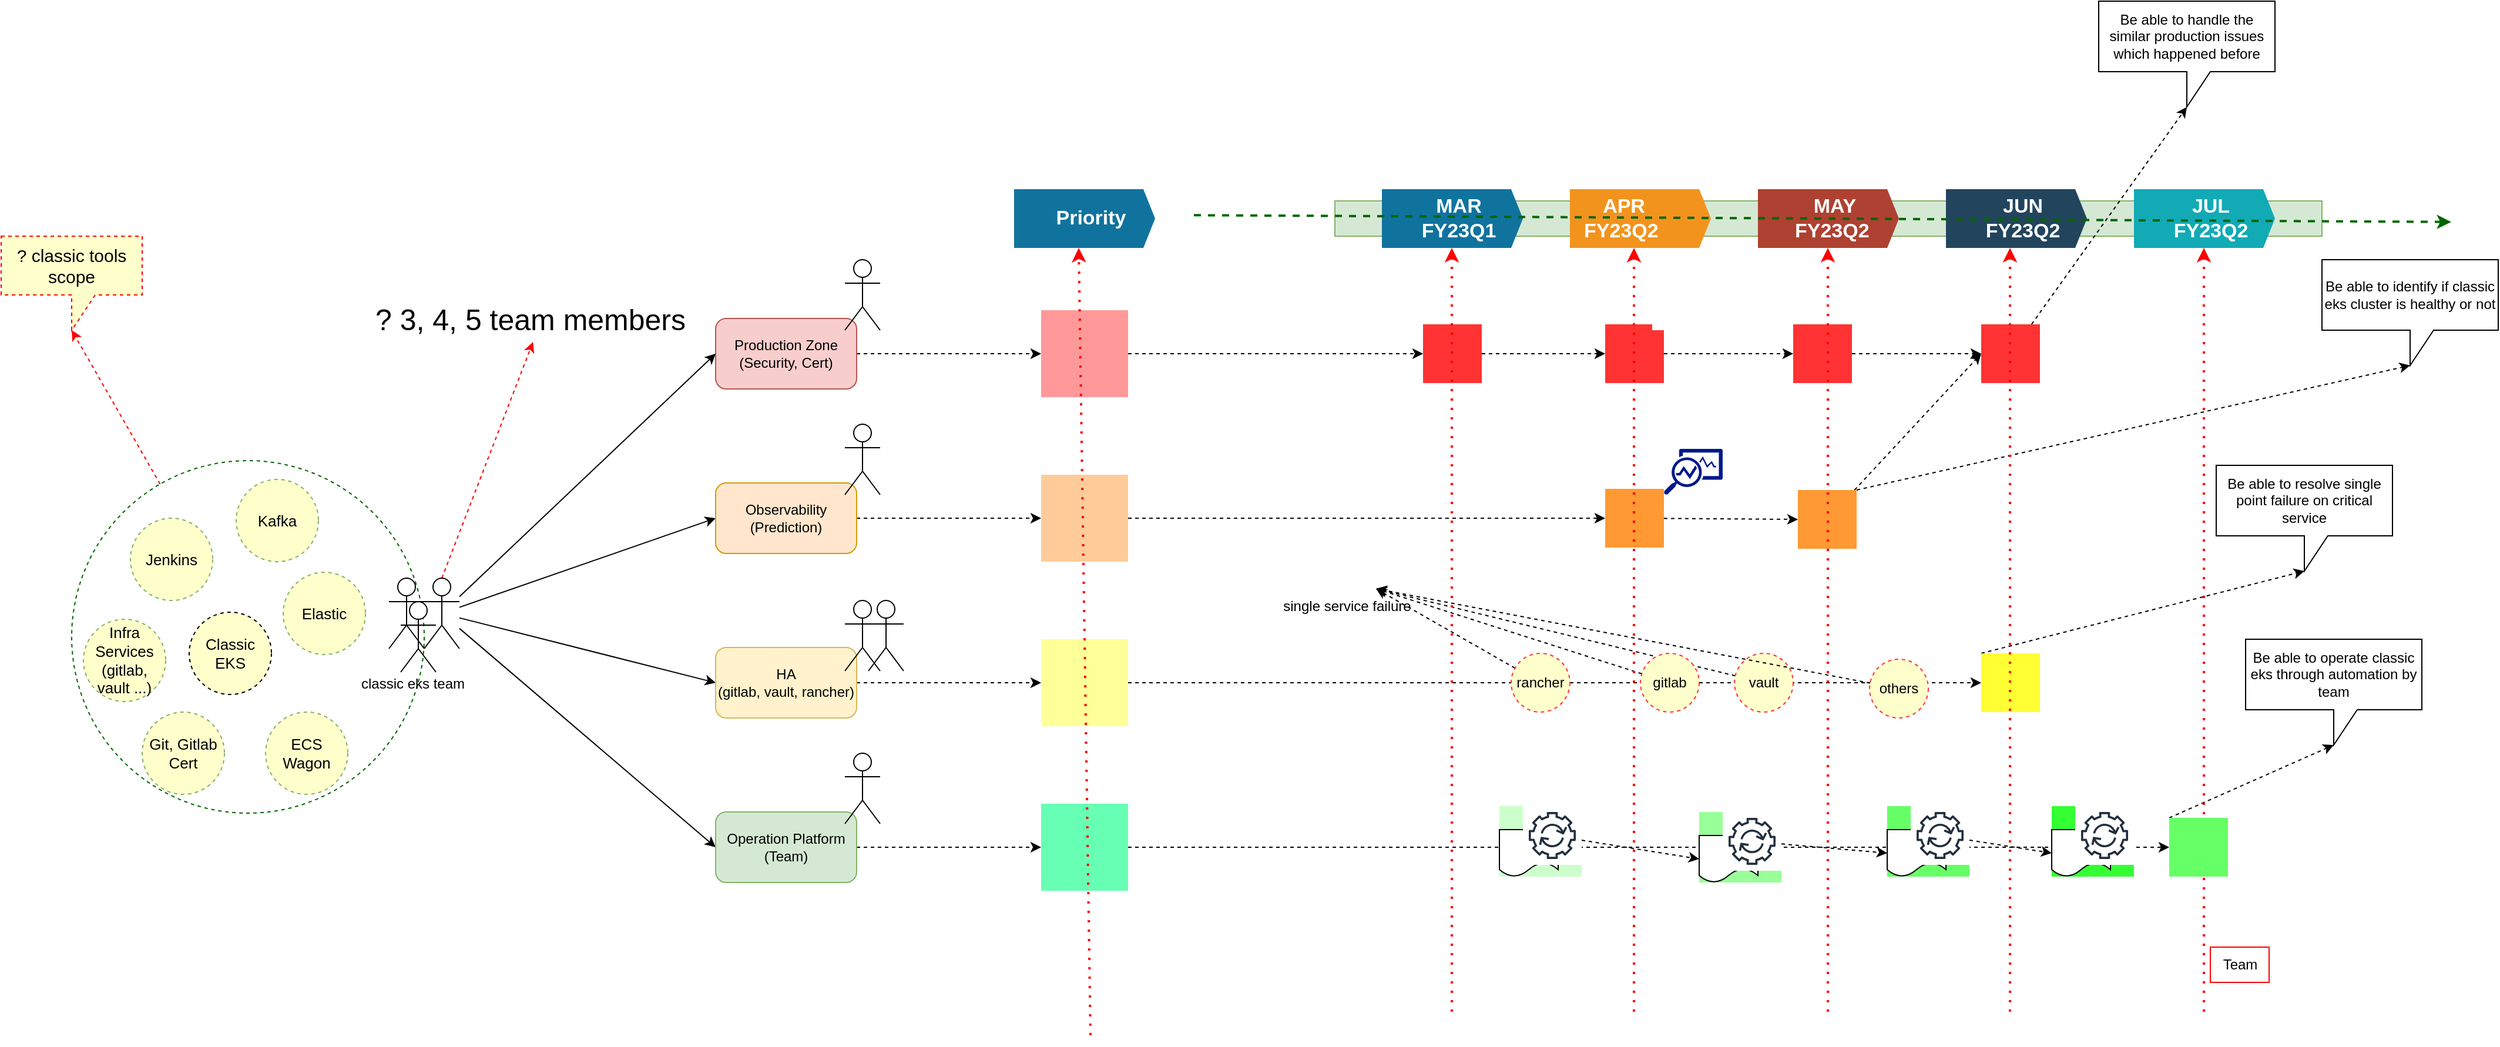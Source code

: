 <mxfile version="20.8.23" type="github">
  <diagram name="Page-1" id="vNDUmQ9X8iTSRwNMCsqz">
    <mxGraphModel dx="3349" dy="1131" grid="1" gridSize="10" guides="1" tooltips="1" connect="1" arrows="1" fold="1" page="1" pageScale="1" pageWidth="850" pageHeight="1100" math="0" shadow="0">
      <root>
        <mxCell id="0" />
        <mxCell id="1" parent="0" />
        <mxCell id="nDq_KjHqGvG9ko2mTiTP-172" style="edgeStyle=none;rounded=0;orthogonalLoop=1;jettySize=auto;html=1;entryX=0;entryY=0;entryDx=60;entryDy=80;entryPerimeter=0;dashed=1;strokeColor=#FF0000;strokeWidth=1;fontSize=15;startArrow=none;startFill=0;endArrow=classic;endFill=1;" edge="1" parent="1" source="nDq_KjHqGvG9ko2mTiTP-170" target="nDq_KjHqGvG9ko2mTiTP-171">
          <mxGeometry relative="1" as="geometry" />
        </mxCell>
        <mxCell id="nDq_KjHqGvG9ko2mTiTP-170" value="" style="ellipse;whiteSpace=wrap;html=1;aspect=fixed;dashed=1;fillStyle=auto;strokeColor=#006600;fontSize=15;fillColor=#FFFFFF;" vertex="1" parent="1">
          <mxGeometry x="-110" y="411" width="300" height="300" as="geometry" />
        </mxCell>
        <mxCell id="nDq_KjHqGvG9ko2mTiTP-20" style="edgeStyle=none;rounded=0;orthogonalLoop=1;jettySize=auto;html=1;entryX=0;entryY=0.5;entryDx=0;entryDy=0;dashed=1;" edge="1" parent="1" source="nDq_KjHqGvG9ko2mTiTP-1" target="nDq_KjHqGvG9ko2mTiTP-12">
          <mxGeometry relative="1" as="geometry" />
        </mxCell>
        <mxCell id="nDq_KjHqGvG9ko2mTiTP-1" value="Production Zone (Security, Cert)" style="rounded=1;whiteSpace=wrap;html=1;fillColor=#f8cecc;strokeColor=#b85450;" vertex="1" parent="1">
          <mxGeometry x="438" y="290" width="120" height="60" as="geometry" />
        </mxCell>
        <mxCell id="nDq_KjHqGvG9ko2mTiTP-157" style="edgeStyle=none;rounded=0;orthogonalLoop=1;jettySize=auto;html=1;entryX=0.509;entryY=1;entryDx=0;entryDy=0;entryPerimeter=0;dashed=1;strokeColor=#FF0000;strokeWidth=1;startArrow=none;startFill=0;endArrow=classic;endFill=1;exitX=0.5;exitY=0;exitDx=0;exitDy=0;exitPerimeter=0;" edge="1" parent="1" source="nDq_KjHqGvG9ko2mTiTP-4" target="nDq_KjHqGvG9ko2mTiTP-156">
          <mxGeometry relative="1" as="geometry" />
        </mxCell>
        <mxCell id="nDq_KjHqGvG9ko2mTiTP-2" value="" style="shape=umlActor;verticalLabelPosition=bottom;verticalAlign=top;html=1;outlineConnect=0;" vertex="1" parent="1">
          <mxGeometry x="160" y="511" width="30" height="60" as="geometry" />
        </mxCell>
        <mxCell id="nDq_KjHqGvG9ko2mTiTP-3" value="" style="shape=umlActor;verticalLabelPosition=bottom;verticalAlign=top;html=1;outlineConnect=0;" vertex="1" parent="1">
          <mxGeometry x="170" y="531" width="30" height="60" as="geometry" />
        </mxCell>
        <mxCell id="nDq_KjHqGvG9ko2mTiTP-13" style="rounded=0;orthogonalLoop=1;jettySize=auto;html=1;entryX=0;entryY=0.5;entryDx=0;entryDy=0;" edge="1" parent="1" source="nDq_KjHqGvG9ko2mTiTP-4" target="nDq_KjHqGvG9ko2mTiTP-1">
          <mxGeometry relative="1" as="geometry" />
        </mxCell>
        <mxCell id="nDq_KjHqGvG9ko2mTiTP-14" style="edgeStyle=none;rounded=0;orthogonalLoop=1;jettySize=auto;html=1;entryX=0;entryY=0.5;entryDx=0;entryDy=0;" edge="1" parent="1" source="nDq_KjHqGvG9ko2mTiTP-4" target="nDq_KjHqGvG9ko2mTiTP-7">
          <mxGeometry relative="1" as="geometry" />
        </mxCell>
        <mxCell id="nDq_KjHqGvG9ko2mTiTP-15" style="edgeStyle=none;rounded=0;orthogonalLoop=1;jettySize=auto;html=1;entryX=0;entryY=0.5;entryDx=0;entryDy=0;" edge="1" parent="1" source="nDq_KjHqGvG9ko2mTiTP-4" target="nDq_KjHqGvG9ko2mTiTP-5">
          <mxGeometry relative="1" as="geometry" />
        </mxCell>
        <mxCell id="nDq_KjHqGvG9ko2mTiTP-16" style="edgeStyle=none;rounded=0;orthogonalLoop=1;jettySize=auto;html=1;entryX=0;entryY=0.5;entryDx=0;entryDy=0;" edge="1" parent="1" source="nDq_KjHqGvG9ko2mTiTP-4" target="nDq_KjHqGvG9ko2mTiTP-6">
          <mxGeometry relative="1" as="geometry" />
        </mxCell>
        <mxCell id="nDq_KjHqGvG9ko2mTiTP-4" value="" style="shape=umlActor;verticalLabelPosition=bottom;verticalAlign=top;html=1;outlineConnect=0;" vertex="1" parent="1">
          <mxGeometry x="190" y="511" width="30" height="60" as="geometry" />
        </mxCell>
        <mxCell id="nDq_KjHqGvG9ko2mTiTP-18" style="edgeStyle=none;rounded=0;orthogonalLoop=1;jettySize=auto;html=1;dashed=1;" edge="1" parent="1" source="nDq_KjHqGvG9ko2mTiTP-5" target="nDq_KjHqGvG9ko2mTiTP-10">
          <mxGeometry relative="1" as="geometry" />
        </mxCell>
        <mxCell id="nDq_KjHqGvG9ko2mTiTP-5" value="HA &lt;br&gt;(gitlab, vault, rancher)" style="rounded=1;whiteSpace=wrap;html=1;fillColor=#fff2cc;strokeColor=#d6b656;" vertex="1" parent="1">
          <mxGeometry x="438" y="570" width="120" height="60" as="geometry" />
        </mxCell>
        <mxCell id="nDq_KjHqGvG9ko2mTiTP-17" style="edgeStyle=none;rounded=0;orthogonalLoop=1;jettySize=auto;html=1;entryX=0;entryY=0.5;entryDx=0;entryDy=0;dashed=1;" edge="1" parent="1" source="nDq_KjHqGvG9ko2mTiTP-6" target="nDq_KjHqGvG9ko2mTiTP-9">
          <mxGeometry relative="1" as="geometry" />
        </mxCell>
        <mxCell id="nDq_KjHqGvG9ko2mTiTP-6" value="Operation Platform&lt;br&gt;(Team)" style="rounded=1;whiteSpace=wrap;html=1;fillColor=#d5e8d4;strokeColor=#82b366;" vertex="1" parent="1">
          <mxGeometry x="438" y="710" width="120" height="60" as="geometry" />
        </mxCell>
        <mxCell id="nDq_KjHqGvG9ko2mTiTP-19" style="edgeStyle=none;rounded=0;orthogonalLoop=1;jettySize=auto;html=1;entryX=0;entryY=0.5;entryDx=0;entryDy=0;dashed=1;" edge="1" parent="1" source="nDq_KjHqGvG9ko2mTiTP-7" target="nDq_KjHqGvG9ko2mTiTP-11">
          <mxGeometry relative="1" as="geometry" />
        </mxCell>
        <mxCell id="nDq_KjHqGvG9ko2mTiTP-7" value="Observability (Prediction)" style="rounded=1;whiteSpace=wrap;html=1;fillColor=#ffe6cc;strokeColor=#d79b00;" vertex="1" parent="1">
          <mxGeometry x="438" y="430" width="120" height="60" as="geometry" />
        </mxCell>
        <mxCell id="nDq_KjHqGvG9ko2mTiTP-46" style="edgeStyle=none;rounded=0;orthogonalLoop=1;jettySize=auto;html=1;entryX=0;entryY=0.5;entryDx=0;entryDy=0;dashed=1;" edge="1" parent="1" source="nDq_KjHqGvG9ko2mTiTP-9" target="nDq_KjHqGvG9ko2mTiTP-42">
          <mxGeometry relative="1" as="geometry" />
        </mxCell>
        <mxCell id="nDq_KjHqGvG9ko2mTiTP-9" value="" style="shape=image;html=1;verticalAlign=top;verticalLabelPosition=bottom;labelBackgroundColor=#ffffff;imageAspect=0;aspect=fixed;image=https://cdn1.iconfinder.com/data/icons/iconoir-vol-3/24/priority-up-128.png;imageBackground=#66FFB3;fillStyle=auto;" vertex="1" parent="1">
          <mxGeometry x="715" y="703" width="74" height="74" as="geometry" />
        </mxCell>
        <mxCell id="nDq_KjHqGvG9ko2mTiTP-45" style="edgeStyle=none;rounded=0;orthogonalLoop=1;jettySize=auto;html=1;entryX=0;entryY=0.5;entryDx=0;entryDy=0;dashed=1;startArrow=none;" edge="1" parent="1" source="nDq_KjHqGvG9ko2mTiTP-138" target="nDq_KjHqGvG9ko2mTiTP-41">
          <mxGeometry relative="1" as="geometry" />
        </mxCell>
        <mxCell id="nDq_KjHqGvG9ko2mTiTP-10" value="" style="shape=image;html=1;verticalAlign=top;verticalLabelPosition=bottom;labelBackgroundColor=#ffffff;imageAspect=0;aspect=fixed;image=https://cdn1.iconfinder.com/data/icons/iconoir-vol-3/24/priority-up-128.png;imageBackground=#FFFF99;" vertex="1" parent="1">
          <mxGeometry x="715" y="563" width="74" height="74" as="geometry" />
        </mxCell>
        <mxCell id="nDq_KjHqGvG9ko2mTiTP-44" style="edgeStyle=none;rounded=0;orthogonalLoop=1;jettySize=auto;html=1;entryX=0;entryY=0.5;entryDx=0;entryDy=0;dashed=1;" edge="1" parent="1" source="nDq_KjHqGvG9ko2mTiTP-11" target="nDq_KjHqGvG9ko2mTiTP-40">
          <mxGeometry relative="1" as="geometry" />
        </mxCell>
        <mxCell id="nDq_KjHqGvG9ko2mTiTP-11" value="" style="shape=image;html=1;verticalAlign=top;verticalLabelPosition=bottom;labelBackgroundColor=#ffffff;imageAspect=0;aspect=fixed;image=https://cdn1.iconfinder.com/data/icons/iconoir-vol-3/24/priority-up-128.png;imageBackground=#FFCC99;" vertex="1" parent="1">
          <mxGeometry x="715" y="423" width="74" height="74" as="geometry" />
        </mxCell>
        <mxCell id="nDq_KjHqGvG9ko2mTiTP-43" style="edgeStyle=none;rounded=0;orthogonalLoop=1;jettySize=auto;html=1;entryX=0;entryY=0.5;entryDx=0;entryDy=0;dashed=1;" edge="1" parent="1" source="nDq_KjHqGvG9ko2mTiTP-12" target="nDq_KjHqGvG9ko2mTiTP-38">
          <mxGeometry relative="1" as="geometry" />
        </mxCell>
        <mxCell id="nDq_KjHqGvG9ko2mTiTP-12" value="" style="shape=image;html=1;verticalAlign=top;verticalLabelPosition=bottom;labelBackgroundColor=#ffffff;imageAspect=0;aspect=fixed;image=https://cdn1.iconfinder.com/data/icons/iconoir-vol-3/24/priority-up-128.png;imageBackground=#FF9999;" vertex="1" parent="1">
          <mxGeometry x="715" y="283" width="74" height="74" as="geometry" />
        </mxCell>
        <mxCell id="nDq_KjHqGvG9ko2mTiTP-21" value="" style="fillColor=#d5e8d4;rounded=0;strokeColor=#82b366;fillStyle=auto;" vertex="1" parent="1">
          <mxGeometry x="965" y="190" width="840" height="30" as="geometry" />
        </mxCell>
        <mxCell id="nDq_KjHqGvG9ko2mTiTP-22" value="MAR&lt;br&gt;FY23Q1" style="shape=mxgraph.infographic.ribbonSimple;notch1=0;notch2=10;notch=0;html=1;fillColor=#10739E;strokeColor=none;shadow=0;fontSize=17;fontColor=#FFFFFF;align=center;spacingLeft=10;fontStyle=1;fillStyle=auto;" vertex="1" parent="1">
          <mxGeometry x="1005" y="180" width="120" height="50" as="geometry" />
        </mxCell>
        <mxCell id="nDq_KjHqGvG9ko2mTiTP-52" style="edgeStyle=none;rounded=0;orthogonalLoop=1;jettySize=auto;html=1;entryX=0;entryY=0;entryDx=75;entryDy=90;entryPerimeter=0;dashed=1;exitX=1;exitY=0;exitDx=0;exitDy=0;" edge="1" parent="1" source="nDq_KjHqGvG9ko2mTiTP-128" target="nDq_KjHqGvG9ko2mTiTP-49">
          <mxGeometry relative="1" as="geometry" />
        </mxCell>
        <mxCell id="nDq_KjHqGvG9ko2mTiTP-23" value="&lt;div style=&quot;text-align: center;&quot;&gt;&lt;span style=&quot;background-color: initial;&quot;&gt;APR&lt;/span&gt;&lt;/div&gt;FY23Q2&amp;nbsp;" style="shape=mxgraph.infographic.ribbonSimple;notch1=0;notch2=10;notch=0;html=1;fillColor=#F2931E;strokeColor=none;shadow=0;fontSize=17;fontColor=#FFFFFF;align=left;spacingLeft=10;fontStyle=1;fillStyle=auto;" vertex="1" parent="1">
          <mxGeometry x="1165" y="180" width="120" height="50" as="geometry" />
        </mxCell>
        <mxCell id="nDq_KjHqGvG9ko2mTiTP-24" value="MAY&lt;br&gt;FY23Q2&amp;nbsp;" style="shape=mxgraph.infographic.ribbonSimple;notch1=0;notch2=10;notch=0;html=1;fillColor=#AE4132;strokeColor=none;shadow=0;fontSize=17;fontColor=#FFFFFF;align=center;spacingLeft=10;fontStyle=1;fillStyle=auto;" vertex="1" parent="1">
          <mxGeometry x="1325" y="180" width="120" height="50" as="geometry" />
        </mxCell>
        <mxCell id="nDq_KjHqGvG9ko2mTiTP-53" style="edgeStyle=none;rounded=0;orthogonalLoop=1;jettySize=auto;html=1;entryX=0;entryY=0;entryDx=75;entryDy=90;entryPerimeter=0;dashed=1;exitX=0;exitY=0;exitDx=0;exitDy=0;" edge="1" parent="1" source="nDq_KjHqGvG9ko2mTiTP-41" target="nDq_KjHqGvG9ko2mTiTP-50">
          <mxGeometry relative="1" as="geometry" />
        </mxCell>
        <mxCell id="nDq_KjHqGvG9ko2mTiTP-25" value="JUN&lt;br&gt;FY23Q2" style="shape=mxgraph.infographic.ribbonSimple;notch1=0;notch2=10;notch=0;html=1;fillColor=#23445D;strokeColor=none;shadow=0;fontSize=17;fontColor=#FFFFFF;align=center;spacingLeft=10;fontStyle=1;fillStyle=auto;" vertex="1" parent="1">
          <mxGeometry x="1485" y="180" width="120" height="50" as="geometry" />
        </mxCell>
        <mxCell id="nDq_KjHqGvG9ko2mTiTP-54" style="edgeStyle=none;rounded=0;orthogonalLoop=1;jettySize=auto;html=1;entryX=0;entryY=0;entryDx=75;entryDy=90;entryPerimeter=0;dashed=1;exitX=0;exitY=0;exitDx=0;exitDy=0;" edge="1" parent="1" source="nDq_KjHqGvG9ko2mTiTP-42" target="nDq_KjHqGvG9ko2mTiTP-51">
          <mxGeometry relative="1" as="geometry" />
        </mxCell>
        <mxCell id="nDq_KjHqGvG9ko2mTiTP-26" value="JUL&lt;br&gt;FY23Q2" style="shape=mxgraph.infographic.ribbonSimple;notch1=0;notch2=10;notch=0;html=1;fillColor=#12AAB5;strokeColor=none;shadow=0;fontSize=17;fontColor=#FFFFFF;align=center;spacingLeft=10;fontStyle=1;fillStyle=auto;" vertex="1" parent="1">
          <mxGeometry x="1645" y="180" width="120" height="50" as="geometry" />
        </mxCell>
        <mxCell id="nDq_KjHqGvG9ko2mTiTP-37" value="" style="endArrow=classic;dashed=1;html=1;dashPattern=1 3;strokeWidth=2;rounded=0;strokeColor=#FF0000;endFill=1;" edge="1" parent="1">
          <mxGeometry width="50" height="50" relative="1" as="geometry">
            <mxPoint x="1704.5" y="880" as="sourcePoint" />
            <mxPoint x="1704.5" y="230" as="targetPoint" />
          </mxGeometry>
        </mxCell>
        <mxCell id="nDq_KjHqGvG9ko2mTiTP-82" style="edgeStyle=none;rounded=0;orthogonalLoop=1;jettySize=auto;html=1;entryX=0;entryY=0.5;entryDx=0;entryDy=0;dashed=1;" edge="1" parent="1" source="nDq_KjHqGvG9ko2mTiTP-38" target="nDq_KjHqGvG9ko2mTiTP-79">
          <mxGeometry relative="1" as="geometry" />
        </mxCell>
        <mxCell id="nDq_KjHqGvG9ko2mTiTP-38" value="" style="shape=image;html=1;verticalAlign=top;verticalLabelPosition=bottom;labelBackgroundColor=#ffffff;imageAspect=0;aspect=fixed;image=https://cdn4.iconfinder.com/data/icons/for-your-interface-free-samples/128/Pointer-128.png;fillStyle=auto;imageBackground=#FF3333;" vertex="1" parent="1">
          <mxGeometry x="1040" y="295" width="50" height="50" as="geometry" />
        </mxCell>
        <mxCell id="nDq_KjHqGvG9ko2mTiTP-129" style="edgeStyle=none;rounded=0;orthogonalLoop=1;jettySize=auto;html=1;entryX=0;entryY=0.5;entryDx=0;entryDy=0;dashed=1;strokeColor=#000000;strokeWidth=1;" edge="1" parent="1" source="nDq_KjHqGvG9ko2mTiTP-40" target="nDq_KjHqGvG9ko2mTiTP-128">
          <mxGeometry relative="1" as="geometry" />
        </mxCell>
        <mxCell id="nDq_KjHqGvG9ko2mTiTP-40" value="" style="shape=image;html=1;verticalAlign=top;verticalLabelPosition=bottom;labelBackgroundColor=#ffffff;imageAspect=0;aspect=fixed;image=https://cdn4.iconfinder.com/data/icons/for-your-interface-free-samples/128/Pointer-128.png;fillStyle=auto;imageBackground=#FF9933;" vertex="1" parent="1">
          <mxGeometry x="1195" y="435" width="50" height="50" as="geometry" />
        </mxCell>
        <mxCell id="nDq_KjHqGvG9ko2mTiTP-41" value="" style="shape=image;html=1;verticalAlign=top;verticalLabelPosition=bottom;labelBackgroundColor=#ffffff;imageAspect=0;aspect=fixed;image=https://cdn4.iconfinder.com/data/icons/for-your-interface-free-samples/128/Pointer-128.png;fillStyle=auto;imageBackground=#FFFF33;" vertex="1" parent="1">
          <mxGeometry x="1515" y="575" width="50" height="50" as="geometry" />
        </mxCell>
        <mxCell id="nDq_KjHqGvG9ko2mTiTP-42" value="" style="shape=image;html=1;verticalAlign=top;verticalLabelPosition=bottom;labelBackgroundColor=#ffffff;imageAspect=0;aspect=fixed;image=https://cdn4.iconfinder.com/data/icons/for-your-interface-free-samples/128/Pointer-128.png;fillStyle=auto;imageBackground=#66FF66;" vertex="1" parent="1">
          <mxGeometry x="1675" y="715" width="50" height="50" as="geometry" />
        </mxCell>
        <mxCell id="nDq_KjHqGvG9ko2mTiTP-47" value="&lt;span style=&quot;background-color: initial;&quot;&gt;Be able to handle the similar production issues which happened before&lt;/span&gt;" style="shape=callout;whiteSpace=wrap;html=1;perimeter=calloutPerimeter;fillStyle=auto;align=center;" vertex="1" parent="1">
          <mxGeometry x="1615" y="20" width="150" height="90" as="geometry" />
        </mxCell>
        <mxCell id="nDq_KjHqGvG9ko2mTiTP-49" value="&lt;span style=&quot;background-color: initial;&quot;&gt;Be able to identify if classic eks cluster is healthy or not&lt;/span&gt;" style="shape=callout;whiteSpace=wrap;html=1;perimeter=calloutPerimeter;fillStyle=auto;align=center;" vertex="1" parent="1">
          <mxGeometry x="1805" y="240" width="150" height="90" as="geometry" />
        </mxCell>
        <mxCell id="nDq_KjHqGvG9ko2mTiTP-50" value="&lt;span style=&quot;background-color: initial;&quot;&gt;Be able to resolve single point failure on critical service&lt;/span&gt;" style="shape=callout;whiteSpace=wrap;html=1;perimeter=calloutPerimeter;fillStyle=auto;align=center;" vertex="1" parent="1">
          <mxGeometry x="1715" y="415" width="150" height="90" as="geometry" />
        </mxCell>
        <mxCell id="nDq_KjHqGvG9ko2mTiTP-51" value="&lt;span style=&quot;background-color: initial;&quot;&gt;Be able to operate classic eks through automation by team&lt;/span&gt;" style="shape=callout;whiteSpace=wrap;html=1;perimeter=calloutPerimeter;fillStyle=auto;align=center;" vertex="1" parent="1">
          <mxGeometry x="1740" y="563" width="150" height="90" as="geometry" />
        </mxCell>
        <mxCell id="nDq_KjHqGvG9ko2mTiTP-55" value="" style="shape=umlActor;verticalLabelPosition=bottom;verticalAlign=top;html=1;outlineConnect=0;fillStyle=auto;" vertex="1" parent="1">
          <mxGeometry x="548" y="530" width="30" height="60" as="geometry" />
        </mxCell>
        <mxCell id="nDq_KjHqGvG9ko2mTiTP-56" value="" style="shape=umlActor;verticalLabelPosition=bottom;verticalAlign=top;html=1;outlineConnect=0;fillStyle=auto;" vertex="1" parent="1">
          <mxGeometry x="568" y="530" width="30" height="60" as="geometry" />
        </mxCell>
        <mxCell id="nDq_KjHqGvG9ko2mTiTP-57" value="" style="shape=umlActor;verticalLabelPosition=bottom;verticalAlign=top;html=1;outlineConnect=0;fillStyle=auto;" vertex="1" parent="1">
          <mxGeometry x="548" y="660" width="30" height="60" as="geometry" />
        </mxCell>
        <mxCell id="nDq_KjHqGvG9ko2mTiTP-58" value="" style="shape=umlActor;verticalLabelPosition=bottom;verticalAlign=top;html=1;outlineConnect=0;fillStyle=auto;" vertex="1" parent="1">
          <mxGeometry x="548" y="380" width="30" height="60" as="geometry" />
        </mxCell>
        <mxCell id="nDq_KjHqGvG9ko2mTiTP-59" value="" style="shape=umlActor;verticalLabelPosition=bottom;verticalAlign=top;html=1;outlineConnect=0;fillStyle=auto;" vertex="1" parent="1">
          <mxGeometry x="548" y="240" width="30" height="60" as="geometry" />
        </mxCell>
        <mxCell id="nDq_KjHqGvG9ko2mTiTP-60" value="classic eks team" style="text;html=1;align=center;verticalAlign=middle;resizable=0;points=[];autosize=1;strokeColor=none;fillColor=none;" vertex="1" parent="1">
          <mxGeometry x="125" y="586" width="110" height="30" as="geometry" />
        </mxCell>
        <mxCell id="nDq_KjHqGvG9ko2mTiTP-65" value="Team" style="text;html=1;align=center;verticalAlign=middle;resizable=0;points=[];autosize=1;strokeColor=#FF0000;fillColor=none;" vertex="1" parent="1">
          <mxGeometry x="1710" y="825" width="50" height="30" as="geometry" />
        </mxCell>
        <mxCell id="nDq_KjHqGvG9ko2mTiTP-77" value="" style="sketch=0;aspect=fixed;pointerEvents=1;shadow=0;dashed=0;html=1;strokeColor=none;labelPosition=center;verticalLabelPosition=bottom;verticalAlign=top;align=center;fillColor=#00188D;shape=mxgraph.mscae.enterprise.monitor_running_apps;fillStyle=auto;" vertex="1" parent="1">
          <mxGeometry x="1245" y="401" width="50" height="39" as="geometry" />
        </mxCell>
        <mxCell id="nDq_KjHqGvG9ko2mTiTP-78" value="" style="shape=image;html=1;verticalAlign=top;verticalLabelPosition=bottom;labelBackgroundColor=#ffffff;imageAspect=0;aspect=fixed;image=https://cdn0.iconfinder.com/data/icons/security-double-color-red-and-black-vol-1/52/extinguisher__fire__security__emergency__fighter-128.png;fillStyle=auto;" vertex="1" parent="1">
          <mxGeometry x="1395" y="260" width="50" height="50" as="geometry" />
        </mxCell>
        <mxCell id="nDq_KjHqGvG9ko2mTiTP-83" style="edgeStyle=none;rounded=0;orthogonalLoop=1;jettySize=auto;html=1;entryX=0;entryY=0.5;entryDx=0;entryDy=0;dashed=1;" edge="1" parent="1" source="nDq_KjHqGvG9ko2mTiTP-79" target="nDq_KjHqGvG9ko2mTiTP-81">
          <mxGeometry relative="1" as="geometry" />
        </mxCell>
        <mxCell id="nDq_KjHqGvG9ko2mTiTP-79" value="" style="shape=image;html=1;verticalAlign=top;verticalLabelPosition=bottom;labelBackgroundColor=#ffffff;imageAspect=0;aspect=fixed;image=https://cdn4.iconfinder.com/data/icons/for-your-interface-free-samples/128/Pointer-128.png;fillStyle=auto;imageBackground=#FF3333;" vertex="1" parent="1">
          <mxGeometry x="1195" y="295" width="50" height="50" as="geometry" />
        </mxCell>
        <mxCell id="nDq_KjHqGvG9ko2mTiTP-133" style="edgeStyle=none;rounded=0;orthogonalLoop=1;jettySize=auto;html=1;entryX=0;entryY=0.5;entryDx=0;entryDy=0;dashed=1;strokeColor=#000000;strokeWidth=1;" edge="1" parent="1" source="nDq_KjHqGvG9ko2mTiTP-81" target="nDq_KjHqGvG9ko2mTiTP-131">
          <mxGeometry relative="1" as="geometry" />
        </mxCell>
        <mxCell id="nDq_KjHqGvG9ko2mTiTP-81" value="" style="shape=image;html=1;verticalAlign=top;verticalLabelPosition=bottom;labelBackgroundColor=#ffffff;imageAspect=0;aspect=fixed;image=https://cdn4.iconfinder.com/data/icons/for-your-interface-free-samples/128/Pointer-128.png;fillStyle=auto;imageBackground=#FF3333;" vertex="1" parent="1">
          <mxGeometry x="1355" y="295" width="50" height="50" as="geometry" />
        </mxCell>
        <mxCell id="nDq_KjHqGvG9ko2mTiTP-84" value="" style="shape=image;html=1;verticalAlign=top;verticalLabelPosition=bottom;labelBackgroundColor=#ffffff;imageAspect=0;aspect=fixed;image=https://cdn0.iconfinder.com/data/icons/security-double-color-red-and-black-vol-1/52/extinguisher__fire__security__emergency__fighter-128.png;fillStyle=auto;imageBackground=default;" vertex="1" parent="1">
          <mxGeometry x="1235" y="250" width="50" height="50" as="geometry" />
        </mxCell>
        <mxCell id="nDq_KjHqGvG9ko2mTiTP-86" value="" style="shape=image;html=1;verticalAlign=top;verticalLabelPosition=bottom;labelBackgroundColor=#ffffff;imageAspect=0;aspect=fixed;image=https://cdn3.iconfinder.com/data/icons/geosm-e-commerce/48/logs-2-128.png;fillStyle=auto;" vertex="1" parent="1">
          <mxGeometry x="1075" y="260" width="50" height="50" as="geometry" />
        </mxCell>
        <mxCell id="nDq_KjHqGvG9ko2mTiTP-88" value="" style="shape=image;html=1;verticalAlign=top;verticalLabelPosition=bottom;labelBackgroundColor=#ffffff;imageAspect=0;aspect=fixed;image=https://cdn0.iconfinder.com/data/icons/gcons-2/32/balance-128.png;fillStyle=auto;" vertex="1" parent="1">
          <mxGeometry x="1565" y="540" width="50" height="50" as="geometry" />
        </mxCell>
        <mxCell id="nDq_KjHqGvG9ko2mTiTP-97" value="" style="group;fillColor=#CCFFCC;" vertex="1" connectable="0" parent="1">
          <mxGeometry x="1105" y="705" width="70" height="60" as="geometry" />
        </mxCell>
        <mxCell id="nDq_KjHqGvG9ko2mTiTP-91" value="" style="shape=document;whiteSpace=wrap;html=1;boundedLbl=1;fillStyle=auto;" vertex="1" parent="nDq_KjHqGvG9ko2mTiTP-97">
          <mxGeometry y="20" width="50" height="40" as="geometry" />
        </mxCell>
        <mxCell id="nDq_KjHqGvG9ko2mTiTP-96" value="" style="sketch=0;outlineConnect=0;fontColor=#232F3E;gradientColor=none;strokeColor=#232F3E;fillColor=#ffffff;dashed=0;verticalLabelPosition=bottom;verticalAlign=top;align=center;html=1;fontSize=12;fontStyle=0;aspect=fixed;shape=mxgraph.aws4.resourceIcon;resIcon=mxgraph.aws4.automation;fillStyle=auto;" vertex="1" parent="nDq_KjHqGvG9ko2mTiTP-97">
          <mxGeometry x="20" width="50" height="50" as="geometry" />
        </mxCell>
        <mxCell id="nDq_KjHqGvG9ko2mTiTP-98" value="" style="group;fillColor=#99FF99;" vertex="1" connectable="0" parent="1">
          <mxGeometry x="1275" y="710" width="70" height="60" as="geometry" />
        </mxCell>
        <mxCell id="nDq_KjHqGvG9ko2mTiTP-99" value="" style="shape=document;whiteSpace=wrap;html=1;boundedLbl=1;fillStyle=auto;" vertex="1" parent="nDq_KjHqGvG9ko2mTiTP-98">
          <mxGeometry y="20" width="50" height="40" as="geometry" />
        </mxCell>
        <mxCell id="nDq_KjHqGvG9ko2mTiTP-100" value="" style="sketch=0;outlineConnect=0;fontColor=#232F3E;gradientColor=none;strokeColor=#232F3E;fillColor=#ffffff;dashed=0;verticalLabelPosition=bottom;verticalAlign=top;align=center;html=1;fontSize=12;fontStyle=0;aspect=fixed;shape=mxgraph.aws4.resourceIcon;resIcon=mxgraph.aws4.automation;fillStyle=auto;" vertex="1" parent="nDq_KjHqGvG9ko2mTiTP-98">
          <mxGeometry x="20" width="50" height="50" as="geometry" />
        </mxCell>
        <mxCell id="nDq_KjHqGvG9ko2mTiTP-101" value="" style="group;fillColor=#66FF66;" vertex="1" connectable="0" parent="1">
          <mxGeometry x="1435" y="705" width="70" height="60" as="geometry" />
        </mxCell>
        <mxCell id="nDq_KjHqGvG9ko2mTiTP-102" value="" style="shape=document;whiteSpace=wrap;html=1;boundedLbl=1;fillStyle=auto;" vertex="1" parent="nDq_KjHqGvG9ko2mTiTP-101">
          <mxGeometry y="20" width="50" height="40" as="geometry" />
        </mxCell>
        <mxCell id="nDq_KjHqGvG9ko2mTiTP-103" value="" style="sketch=0;outlineConnect=0;fontColor=#232F3E;gradientColor=none;strokeColor=#232F3E;fillColor=#ffffff;dashed=0;verticalLabelPosition=bottom;verticalAlign=top;align=center;html=1;fontSize=12;fontStyle=0;aspect=fixed;shape=mxgraph.aws4.resourceIcon;resIcon=mxgraph.aws4.automation;fillStyle=auto;" vertex="1" parent="nDq_KjHqGvG9ko2mTiTP-101">
          <mxGeometry x="20" width="50" height="50" as="geometry" />
        </mxCell>
        <mxCell id="nDq_KjHqGvG9ko2mTiTP-104" value="" style="group;fillColor=#33FF33;" vertex="1" connectable="0" parent="1">
          <mxGeometry x="1575" y="705" width="70" height="60" as="geometry" />
        </mxCell>
        <mxCell id="nDq_KjHqGvG9ko2mTiTP-105" value="" style="shape=document;whiteSpace=wrap;html=1;boundedLbl=1;fillStyle=auto;" vertex="1" parent="nDq_KjHqGvG9ko2mTiTP-104">
          <mxGeometry y="20" width="50" height="40" as="geometry" />
        </mxCell>
        <mxCell id="nDq_KjHqGvG9ko2mTiTP-106" value="" style="sketch=0;outlineConnect=0;fontColor=#232F3E;gradientColor=none;strokeColor=#232F3E;fillColor=#ffffff;dashed=0;verticalLabelPosition=bottom;verticalAlign=top;align=center;html=1;fontSize=12;fontStyle=0;aspect=fixed;shape=mxgraph.aws4.resourceIcon;resIcon=mxgraph.aws4.automation;fillStyle=auto;" vertex="1" parent="nDq_KjHqGvG9ko2mTiTP-104">
          <mxGeometry x="20" width="50" height="50" as="geometry" />
        </mxCell>
        <mxCell id="nDq_KjHqGvG9ko2mTiTP-107" style="edgeStyle=none;rounded=0;orthogonalLoop=1;jettySize=auto;html=1;entryX=0;entryY=0.5;entryDx=0;entryDy=0;dashed=1;" edge="1" parent="1" source="nDq_KjHqGvG9ko2mTiTP-96" target="nDq_KjHqGvG9ko2mTiTP-99">
          <mxGeometry relative="1" as="geometry" />
        </mxCell>
        <mxCell id="nDq_KjHqGvG9ko2mTiTP-108" style="edgeStyle=none;rounded=0;orthogonalLoop=1;jettySize=auto;html=1;entryX=0;entryY=0.5;entryDx=0;entryDy=0;dashed=1;" edge="1" parent="1" source="nDq_KjHqGvG9ko2mTiTP-100" target="nDq_KjHqGvG9ko2mTiTP-102">
          <mxGeometry relative="1" as="geometry" />
        </mxCell>
        <mxCell id="nDq_KjHqGvG9ko2mTiTP-109" style="edgeStyle=none;rounded=0;orthogonalLoop=1;jettySize=auto;html=1;entryX=0;entryY=0.5;entryDx=0;entryDy=0;dashed=1;" edge="1" parent="1" source="nDq_KjHqGvG9ko2mTiTP-103" target="nDq_KjHqGvG9ko2mTiTP-105">
          <mxGeometry relative="1" as="geometry" />
        </mxCell>
        <mxCell id="nDq_KjHqGvG9ko2mTiTP-120" value="" style="shape=image;html=1;verticalAlign=top;verticalLabelPosition=bottom;labelBackgroundColor=#ffffff;imageAspect=0;aspect=fixed;image=https://cdn2.iconfinder.com/data/icons/web-development-and-studio/512/653_Company_employee_group_people_team-128.png;fillStyle=auto;fillColor=#00CC00;" vertex="1" parent="1">
          <mxGeometry x="1715" y="680" width="50" height="50" as="geometry" />
        </mxCell>
        <mxCell id="nDq_KjHqGvG9ko2mTiTP-122" value="" style="endArrow=classic;html=1;rounded=0;dashed=1;strokeColor=#006600;strokeWidth=2;" edge="1" parent="1">
          <mxGeometry relative="1" as="geometry">
            <mxPoint x="845" y="202.13" as="sourcePoint" />
            <mxPoint x="1915" y="207.88" as="targetPoint" />
          </mxGeometry>
        </mxCell>
        <mxCell id="nDq_KjHqGvG9ko2mTiTP-123" value="" style="edgeLabel;resizable=0;html=1;align=center;verticalAlign=middle;fillStyle=auto;fillColor=#00CC00;" connectable="0" vertex="1" parent="nDq_KjHqGvG9ko2mTiTP-122">
          <mxGeometry relative="1" as="geometry" />
        </mxCell>
        <mxCell id="nDq_KjHqGvG9ko2mTiTP-124" value="" style="edgeLabel;resizable=0;html=1;align=left;verticalAlign=bottom;fillStyle=auto;fillColor=#00CC00;" connectable="0" vertex="1" parent="nDq_KjHqGvG9ko2mTiTP-122">
          <mxGeometry x="-1" relative="1" as="geometry" />
        </mxCell>
        <mxCell id="nDq_KjHqGvG9ko2mTiTP-127" value="" style="shape=image;html=1;verticalAlign=top;verticalLabelPosition=bottom;labelBackgroundColor=#ffffff;imageAspect=0;aspect=fixed;image=https://cdn1.iconfinder.com/data/icons/ui-essential-17/32/UI_Essential_Outline_1_essential-app-ui-sound-speaker-128.png;fillStyle=auto;fillColor=#00CC00;" vertex="1" parent="1">
          <mxGeometry x="1395" y="395.5" width="50" height="50" as="geometry" />
        </mxCell>
        <mxCell id="nDq_KjHqGvG9ko2mTiTP-132" style="edgeStyle=none;rounded=0;orthogonalLoop=1;jettySize=auto;html=1;entryX=0;entryY=0.5;entryDx=0;entryDy=0;dashed=1;strokeColor=#000000;strokeWidth=1;" edge="1" parent="1" source="nDq_KjHqGvG9ko2mTiTP-128" target="nDq_KjHqGvG9ko2mTiTP-131">
          <mxGeometry relative="1" as="geometry" />
        </mxCell>
        <mxCell id="nDq_KjHqGvG9ko2mTiTP-128" value="" style="shape=image;html=1;verticalAlign=top;verticalLabelPosition=bottom;labelBackgroundColor=#ffffff;imageAspect=0;aspect=fixed;image=https://cdn4.iconfinder.com/data/icons/for-your-interface-free-samples/128/Pointer-128.png;fillStyle=auto;imageBackground=#FF9933;" vertex="1" parent="1">
          <mxGeometry x="1359" y="436" width="50" height="50" as="geometry" />
        </mxCell>
        <mxCell id="nDq_KjHqGvG9ko2mTiTP-130" value="" style="shape=image;html=1;verticalAlign=top;verticalLabelPosition=bottom;labelBackgroundColor=#ffffff;imageAspect=0;aspect=fixed;image=https://cdn2.iconfinder.com/data/icons/whcompare-servers-web-hosting/50/24-7-live-support-128.png;fillStyle=auto;fillColor=#00CC00;" vertex="1" parent="1">
          <mxGeometry x="1555" y="250" width="50" height="50" as="geometry" />
        </mxCell>
        <mxCell id="nDq_KjHqGvG9ko2mTiTP-134" style="edgeStyle=none;rounded=0;orthogonalLoop=1;jettySize=auto;html=1;entryX=0;entryY=0;entryDx=75;entryDy=90;entryPerimeter=0;dashed=1;strokeColor=#000000;strokeWidth=1;" edge="1" parent="1" source="nDq_KjHqGvG9ko2mTiTP-131" target="nDq_KjHqGvG9ko2mTiTP-47">
          <mxGeometry relative="1" as="geometry" />
        </mxCell>
        <mxCell id="nDq_KjHqGvG9ko2mTiTP-131" value="" style="shape=image;html=1;verticalAlign=top;verticalLabelPosition=bottom;labelBackgroundColor=#ffffff;imageAspect=0;aspect=fixed;image=https://cdn4.iconfinder.com/data/icons/for-your-interface-free-samples/128/Pointer-128.png;fillStyle=auto;imageBackground=#FF3333;" vertex="1" parent="1">
          <mxGeometry x="1515" y="295" width="50" height="50" as="geometry" />
        </mxCell>
        <mxCell id="nDq_KjHqGvG9ko2mTiTP-136" value="" style="shape=image;html=1;verticalAlign=top;verticalLabelPosition=bottom;labelBackgroundColor=#ffffff;imageAspect=0;aspect=fixed;image=https://cdn4.iconfinder.com/data/icons/christmas-2434/128/Artboard_42-128.png;fillStyle=auto;fillColor=#00CC00;" vertex="1" parent="1">
          <mxGeometry x="950" y="470" width="50" height="50" as="geometry" />
        </mxCell>
        <mxCell id="nDq_KjHqGvG9ko2mTiTP-146" style="edgeStyle=none;rounded=0;orthogonalLoop=1;jettySize=auto;html=1;entryX=1;entryY=1;entryDx=0;entryDy=0;dashed=1;strokeColor=#000000;strokeWidth=1;" edge="1" parent="1" source="nDq_KjHqGvG9ko2mTiTP-139" target="nDq_KjHqGvG9ko2mTiTP-136">
          <mxGeometry relative="1" as="geometry" />
        </mxCell>
        <mxCell id="nDq_KjHqGvG9ko2mTiTP-139" value="vault" style="ellipse;whiteSpace=wrap;html=1;aspect=fixed;fillStyle=auto;fillColor=#FFFFCC;strokeColor=#FF3333;dashed=1;" vertex="1" parent="1">
          <mxGeometry x="1305" y="575" width="50" height="50" as="geometry" />
        </mxCell>
        <mxCell id="nDq_KjHqGvG9ko2mTiTP-147" style="edgeStyle=none;rounded=0;orthogonalLoop=1;jettySize=auto;html=1;entryX=1;entryY=1;entryDx=0;entryDy=0;dashed=1;strokeColor=#000000;strokeWidth=1;" edge="1" parent="1" source="nDq_KjHqGvG9ko2mTiTP-141" target="nDq_KjHqGvG9ko2mTiTP-136">
          <mxGeometry relative="1" as="geometry" />
        </mxCell>
        <mxCell id="nDq_KjHqGvG9ko2mTiTP-141" value="others" style="ellipse;whiteSpace=wrap;html=1;aspect=fixed;fillStyle=auto;fillColor=#FFFFCC;strokeColor=#FF3333;dashed=1;" vertex="1" parent="1">
          <mxGeometry x="1420" y="580" width="50" height="50" as="geometry" />
        </mxCell>
        <mxCell id="nDq_KjHqGvG9ko2mTiTP-142" value="" style="edgeStyle=none;rounded=0;orthogonalLoop=1;jettySize=auto;html=1;entryX=0;entryY=0.5;entryDx=0;entryDy=0;dashed=1;endArrow=none;startArrow=none;" edge="1" parent="1" source="nDq_KjHqGvG9ko2mTiTP-137" target="nDq_KjHqGvG9ko2mTiTP-138">
          <mxGeometry relative="1" as="geometry">
            <mxPoint x="799" y="600" as="sourcePoint" />
            <mxPoint x="1515" y="600" as="targetPoint" />
          </mxGeometry>
        </mxCell>
        <mxCell id="nDq_KjHqGvG9ko2mTiTP-145" style="edgeStyle=none;rounded=0;orthogonalLoop=1;jettySize=auto;html=1;entryX=1;entryY=1;entryDx=0;entryDy=0;dashed=1;strokeColor=#000000;strokeWidth=1;" edge="1" parent="1" source="nDq_KjHqGvG9ko2mTiTP-138" target="nDq_KjHqGvG9ko2mTiTP-136">
          <mxGeometry relative="1" as="geometry" />
        </mxCell>
        <mxCell id="nDq_KjHqGvG9ko2mTiTP-138" value="gitlab" style="ellipse;whiteSpace=wrap;html=1;aspect=fixed;fillStyle=auto;fillColor=#FFFFCC;strokeColor=#FF3333;dashed=1;" vertex="1" parent="1">
          <mxGeometry x="1225" y="575" width="50" height="50" as="geometry" />
        </mxCell>
        <mxCell id="nDq_KjHqGvG9ko2mTiTP-143" value="" style="edgeStyle=none;rounded=0;orthogonalLoop=1;jettySize=auto;html=1;entryX=0;entryY=0.5;entryDx=0;entryDy=0;dashed=1;endArrow=none;" edge="1" parent="1" source="nDq_KjHqGvG9ko2mTiTP-10" target="nDq_KjHqGvG9ko2mTiTP-137">
          <mxGeometry relative="1" as="geometry">
            <mxPoint x="799" y="600" as="sourcePoint" />
            <mxPoint x="1225" y="595" as="targetPoint" />
          </mxGeometry>
        </mxCell>
        <mxCell id="nDq_KjHqGvG9ko2mTiTP-144" style="edgeStyle=none;rounded=0;orthogonalLoop=1;jettySize=auto;html=1;entryX=1;entryY=1;entryDx=0;entryDy=0;dashed=1;strokeColor=#000000;strokeWidth=1;" edge="1" parent="1" source="nDq_KjHqGvG9ko2mTiTP-137" target="nDq_KjHqGvG9ko2mTiTP-136">
          <mxGeometry relative="1" as="geometry" />
        </mxCell>
        <mxCell id="nDq_KjHqGvG9ko2mTiTP-137" value="rancher" style="ellipse;whiteSpace=wrap;html=1;aspect=fixed;fillStyle=auto;fillColor=#FFFFCC;strokeColor=#FF3333;dashed=1;" vertex="1" parent="1">
          <mxGeometry x="1115" y="575" width="50" height="50" as="geometry" />
        </mxCell>
        <mxCell id="nDq_KjHqGvG9ko2mTiTP-148" value="single service failure" style="text;html=1;align=center;verticalAlign=middle;resizable=0;points=[];autosize=1;strokeColor=none;fillColor=none;" vertex="1" parent="1">
          <mxGeometry x="910" y="520" width="130" height="30" as="geometry" />
        </mxCell>
        <mxCell id="nDq_KjHqGvG9ko2mTiTP-149" value="Priority" style="shape=mxgraph.infographic.ribbonSimple;notch1=0;notch2=10;notch=0;html=1;fillColor=#10739E;strokeColor=none;shadow=0;fontSize=17;fontColor=#FFFFFF;align=center;spacingLeft=10;fontStyle=1;fillStyle=auto;" vertex="1" parent="1">
          <mxGeometry x="692" y="180" width="120" height="50" as="geometry" />
        </mxCell>
        <mxCell id="nDq_KjHqGvG9ko2mTiTP-150" value="" style="endArrow=classic;dashed=1;html=1;dashPattern=1 3;strokeWidth=2;rounded=0;strokeColor=#FF0000;endFill=1;" edge="1" parent="1">
          <mxGeometry width="50" height="50" relative="1" as="geometry">
            <mxPoint x="757" y="900" as="sourcePoint" />
            <mxPoint x="747" y="230" as="targetPoint" />
          </mxGeometry>
        </mxCell>
        <mxCell id="nDq_KjHqGvG9ko2mTiTP-151" value="" style="endArrow=classic;dashed=1;html=1;dashPattern=1 3;strokeWidth=2;rounded=0;strokeColor=#FF0000;endFill=1;" edge="1" parent="1">
          <mxGeometry width="50" height="50" relative="1" as="geometry">
            <mxPoint x="1539.5" y="880" as="sourcePoint" />
            <mxPoint x="1539.5" y="230" as="targetPoint" />
          </mxGeometry>
        </mxCell>
        <mxCell id="nDq_KjHqGvG9ko2mTiTP-152" value="" style="endArrow=classic;dashed=1;html=1;dashPattern=1 3;strokeWidth=2;rounded=0;strokeColor=#FF0000;endFill=1;" edge="1" parent="1">
          <mxGeometry width="50" height="50" relative="1" as="geometry">
            <mxPoint x="1384.5" y="880" as="sourcePoint" />
            <mxPoint x="1384.5" y="230" as="targetPoint" />
          </mxGeometry>
        </mxCell>
        <mxCell id="nDq_KjHqGvG9ko2mTiTP-153" value="" style="endArrow=classic;dashed=1;html=1;dashPattern=1 3;strokeWidth=2;rounded=0;strokeColor=#FF0000;endFill=1;" edge="1" parent="1">
          <mxGeometry width="50" height="50" relative="1" as="geometry">
            <mxPoint x="1219.5" y="880" as="sourcePoint" />
            <mxPoint x="1219.5" y="230" as="targetPoint" />
          </mxGeometry>
        </mxCell>
        <mxCell id="nDq_KjHqGvG9ko2mTiTP-155" value="" style="endArrow=classic;dashed=1;html=1;dashPattern=1 3;strokeWidth=2;rounded=0;strokeColor=#FF0000;endFill=1;" edge="1" parent="1">
          <mxGeometry width="50" height="50" relative="1" as="geometry">
            <mxPoint x="1064.5" y="880" as="sourcePoint" />
            <mxPoint x="1064.5" y="230" as="targetPoint" />
          </mxGeometry>
        </mxCell>
        <mxCell id="nDq_KjHqGvG9ko2mTiTP-156" value="? 3, 4, 5 team members" style="text;html=1;align=center;verticalAlign=middle;resizable=0;points=[];autosize=1;strokeColor=none;fillColor=none;fontSize=25;" vertex="1" parent="1">
          <mxGeometry x="135" y="270" width="290" height="40" as="geometry" />
        </mxCell>
        <mxCell id="nDq_KjHqGvG9ko2mTiTP-161" value="Kafka" style="ellipse;whiteSpace=wrap;html=1;aspect=fixed;dashed=1;fillStyle=auto;strokeColor=#82b366;fontSize=13;fillColor=#FFFFCC;" vertex="1" parent="1">
          <mxGeometry x="30" y="427" width="70" height="70" as="geometry" />
        </mxCell>
        <mxCell id="nDq_KjHqGvG9ko2mTiTP-164" value="Elastic" style="ellipse;whiteSpace=wrap;html=1;aspect=fixed;dashed=1;fillStyle=auto;strokeColor=#82b366;fontSize=13;fillColor=#FFFFCC;" vertex="1" parent="1">
          <mxGeometry x="70" y="506" width="70" height="70" as="geometry" />
        </mxCell>
        <mxCell id="nDq_KjHqGvG9ko2mTiTP-165" value="ECS Wagon" style="ellipse;whiteSpace=wrap;html=1;aspect=fixed;dashed=1;fillStyle=auto;strokeColor=#82b366;fontSize=13;fillColor=#FFFFCC;" vertex="1" parent="1">
          <mxGeometry x="55" y="625" width="70" height="70" as="geometry" />
        </mxCell>
        <mxCell id="nDq_KjHqGvG9ko2mTiTP-166" value="Jenkins" style="ellipse;whiteSpace=wrap;html=1;aspect=fixed;dashed=1;fillStyle=auto;strokeColor=#82b366;fontSize=13;fillColor=#FFFFCC;" vertex="1" parent="1">
          <mxGeometry x="-60" y="460" width="70" height="70" as="geometry" />
        </mxCell>
        <mxCell id="nDq_KjHqGvG9ko2mTiTP-167" value="Classic EKS" style="ellipse;whiteSpace=wrap;html=1;aspect=fixed;dashed=1;fillStyle=auto;strokeColor=#000000;fontSize=13;fillColor=#FFFFCC;" vertex="1" parent="1">
          <mxGeometry x="-10" y="540" width="70" height="70" as="geometry" />
        </mxCell>
        <mxCell id="nDq_KjHqGvG9ko2mTiTP-168" value="Git, Gitlab&lt;br&gt;Cert" style="ellipse;whiteSpace=wrap;html=1;aspect=fixed;dashed=1;fillStyle=auto;strokeColor=#82b366;fontSize=13;fillColor=#FFFFCC;" vertex="1" parent="1">
          <mxGeometry x="-50" y="625" width="70" height="70" as="geometry" />
        </mxCell>
        <mxCell id="nDq_KjHqGvG9ko2mTiTP-169" value="Infra Services (gitlab, vault ...)" style="ellipse;whiteSpace=wrap;html=1;aspect=fixed;dashed=1;fillStyle=auto;strokeColor=#82b366;fontSize=13;fillColor=#FFFFCC;" vertex="1" parent="1">
          <mxGeometry x="-100" y="546" width="70" height="70" as="geometry" />
        </mxCell>
        <mxCell id="nDq_KjHqGvG9ko2mTiTP-171" value="? classic tools scope" style="shape=callout;whiteSpace=wrap;html=1;perimeter=calloutPerimeter;dashed=1;fillStyle=auto;strokeColor=#FF0000;fontSize=15;fillColor=#FFFFCC;" vertex="1" parent="1">
          <mxGeometry x="-170" y="220" width="120" height="80" as="geometry" />
        </mxCell>
      </root>
    </mxGraphModel>
  </diagram>
</mxfile>
